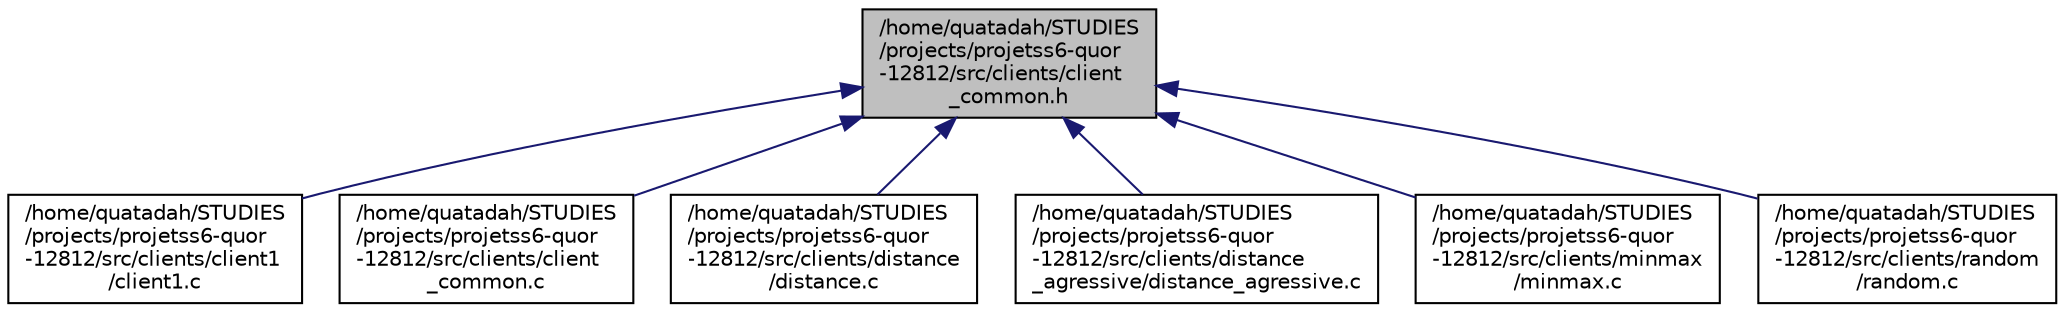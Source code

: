 digraph "/home/quatadah/STUDIES/projects/projetss6-quor-12812/src/clients/client_common.h"
{
 // LATEX_PDF_SIZE
  edge [fontname="Helvetica",fontsize="10",labelfontname="Helvetica",labelfontsize="10"];
  node [fontname="Helvetica",fontsize="10",shape=record];
  Node1 [label="/home/quatadah/STUDIES\l/projects/projetss6-quor\l-12812/src/clients/client\l_common.h",height=0.2,width=0.4,color="black", fillcolor="grey75", style="filled", fontcolor="black",tooltip=" "];
  Node1 -> Node2 [dir="back",color="midnightblue",fontsize="10",style="solid",fontname="Helvetica"];
  Node2 [label="/home/quatadah/STUDIES\l/projects/projetss6-quor\l-12812/src/clients/client1\l/client1.c",height=0.2,width=0.4,color="black", fillcolor="white", style="filled",URL="$client1_8c.html",tooltip=" "];
  Node1 -> Node3 [dir="back",color="midnightblue",fontsize="10",style="solid",fontname="Helvetica"];
  Node3 [label="/home/quatadah/STUDIES\l/projects/projetss6-quor\l-12812/src/clients/client\l_common.c",height=0.2,width=0.4,color="black", fillcolor="white", style="filled",URL="$client__common_8c.html",tooltip=" "];
  Node1 -> Node4 [dir="back",color="midnightblue",fontsize="10",style="solid",fontname="Helvetica"];
  Node4 [label="/home/quatadah/STUDIES\l/projects/projetss6-quor\l-12812/src/clients/distance\l/distance.c",height=0.2,width=0.4,color="black", fillcolor="white", style="filled",URL="$distance_8c.html",tooltip=" "];
  Node1 -> Node5 [dir="back",color="midnightblue",fontsize="10",style="solid",fontname="Helvetica"];
  Node5 [label="/home/quatadah/STUDIES\l/projects/projetss6-quor\l-12812/src/clients/distance\l_agressive/distance_agressive.c",height=0.2,width=0.4,color="black", fillcolor="white", style="filled",URL="$distance__agressive_8c.html",tooltip=" "];
  Node1 -> Node6 [dir="back",color="midnightblue",fontsize="10",style="solid",fontname="Helvetica"];
  Node6 [label="/home/quatadah/STUDIES\l/projects/projetss6-quor\l-12812/src/clients/minmax\l/minmax.c",height=0.2,width=0.4,color="black", fillcolor="white", style="filled",URL="$minmax_8c.html",tooltip=" "];
  Node1 -> Node7 [dir="back",color="midnightblue",fontsize="10",style="solid",fontname="Helvetica"];
  Node7 [label="/home/quatadah/STUDIES\l/projects/projetss6-quor\l-12812/src/clients/random\l/random.c",height=0.2,width=0.4,color="black", fillcolor="white", style="filled",URL="$random_8c.html",tooltip=" "];
}
